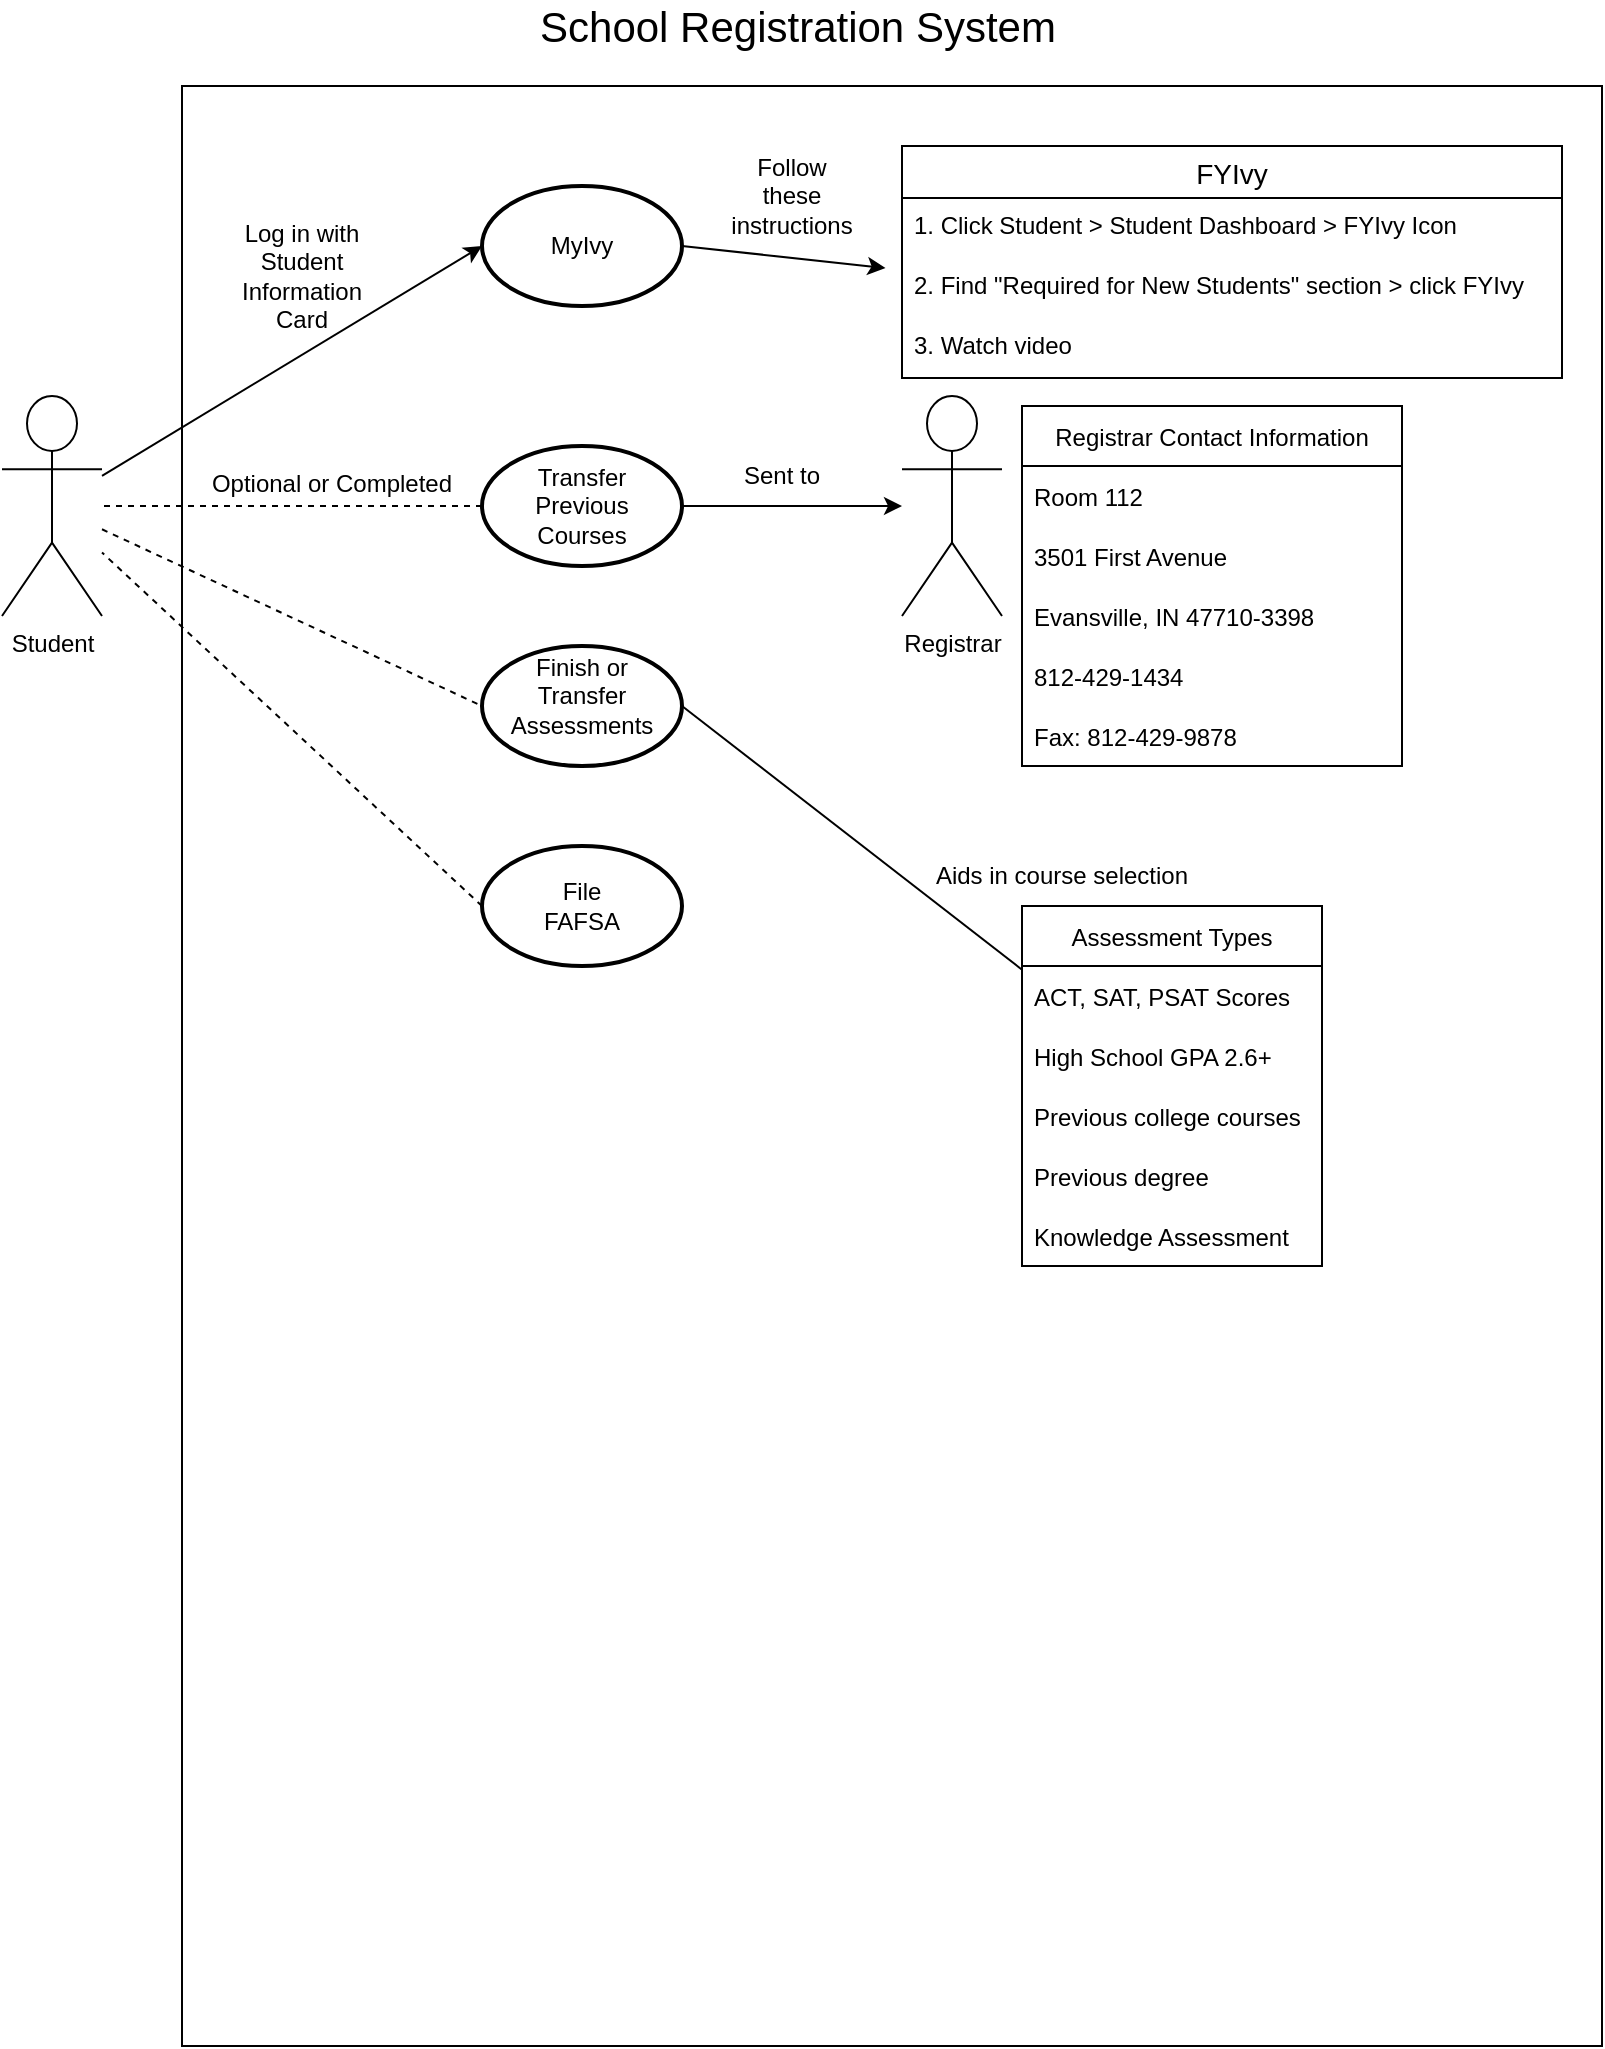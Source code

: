 <mxfile version="16.5.3" type="github">
  <diagram id="6IyN1yxz_EUKU6p1L3d3" name="Page-1">
    <mxGraphModel dx="1198" dy="611" grid="1" gridSize="10" guides="1" tooltips="1" connect="1" arrows="1" fold="1" page="1" pageScale="1" pageWidth="850" pageHeight="1100" math="0" shadow="0">
      <root>
        <mxCell id="0" />
        <mxCell id="1" parent="0" />
        <mxCell id="bC9mAllne671p5dbn9rO-3" value="" style="rounded=0;whiteSpace=wrap;html=1;" parent="1" vertex="1">
          <mxGeometry x="120" y="70" width="710" height="980" as="geometry" />
        </mxCell>
        <mxCell id="bC9mAllne671p5dbn9rO-5" value="Student" style="shape=umlActor;verticalLabelPosition=bottom;labelBackgroundColor=#ffffff;verticalAlign=top;html=1;outlineConnect=0;" parent="1" vertex="1">
          <mxGeometry x="30" y="225" width="50" height="110" as="geometry" />
        </mxCell>
        <mxCell id="bC9mAllne671p5dbn9rO-13" value="Registrar" style="shape=umlActor;verticalLabelPosition=bottom;labelBackgroundColor=#ffffff;verticalAlign=top;html=1;outlineConnect=0;" parent="1" vertex="1">
          <mxGeometry x="480" y="225" width="50" height="110" as="geometry" />
        </mxCell>
        <mxCell id="XLtC2qS3hwPV-j5Zmhv8-2" value="School Registration System" style="text;html=1;strokeColor=none;fillColor=none;align=center;verticalAlign=middle;whiteSpace=wrap;rounded=0;fontSize=21;" parent="1" vertex="1">
          <mxGeometry x="248" y="30" width="360" height="20" as="geometry" />
        </mxCell>
        <mxCell id="gSO6hqMrZtGCwGLNFeWU-51" value="" style="strokeWidth=2;html=1;shape=mxgraph.flowchart.start_1;whiteSpace=wrap;" vertex="1" parent="1">
          <mxGeometry x="270" y="120" width="100" height="60" as="geometry" />
        </mxCell>
        <mxCell id="gSO6hqMrZtGCwGLNFeWU-52" value="MyIvy" style="text;html=1;strokeColor=none;fillColor=none;align=center;verticalAlign=middle;whiteSpace=wrap;rounded=0;" vertex="1" parent="1">
          <mxGeometry x="290" y="135" width="60" height="30" as="geometry" />
        </mxCell>
        <mxCell id="gSO6hqMrZtGCwGLNFeWU-53" value="" style="endArrow=classic;html=1;rounded=0;entryX=0;entryY=0.5;entryDx=0;entryDy=0;entryPerimeter=0;" edge="1" parent="1" source="bC9mAllne671p5dbn9rO-5" target="gSO6hqMrZtGCwGLNFeWU-51">
          <mxGeometry width="50" height="50" relative="1" as="geometry">
            <mxPoint x="160" y="150" as="sourcePoint" />
            <mxPoint x="210" y="100" as="targetPoint" />
          </mxGeometry>
        </mxCell>
        <mxCell id="gSO6hqMrZtGCwGLNFeWU-54" value="Log in with Student Information Card" style="text;html=1;strokeColor=none;fillColor=none;align=center;verticalAlign=middle;whiteSpace=wrap;rounded=0;" vertex="1" parent="1">
          <mxGeometry x="150" y="150" width="60" height="30" as="geometry" />
        </mxCell>
        <mxCell id="gSO6hqMrZtGCwGLNFeWU-55" value="FYIvy" style="swimlane;fontStyle=0;childLayout=stackLayout;horizontal=1;startSize=26;horizontalStack=0;resizeParent=1;resizeParentMax=0;resizeLast=0;collapsible=1;marginBottom=0;align=center;fontSize=14;" vertex="1" parent="1">
          <mxGeometry x="480" y="100" width="330" height="116" as="geometry" />
        </mxCell>
        <mxCell id="gSO6hqMrZtGCwGLNFeWU-56" value="1. Click Student &gt; Student Dashboard &gt; FYIvy Icon" style="text;strokeColor=none;fillColor=none;spacingLeft=4;spacingRight=4;overflow=hidden;rotatable=0;points=[[0,0.5],[1,0.5]];portConstraint=eastwest;fontSize=12;" vertex="1" parent="gSO6hqMrZtGCwGLNFeWU-55">
          <mxGeometry y="26" width="330" height="30" as="geometry" />
        </mxCell>
        <mxCell id="gSO6hqMrZtGCwGLNFeWU-57" value="2. Find &quot;Required for New Students&quot; section &gt; click FYIvy" style="text;strokeColor=none;fillColor=none;spacingLeft=4;spacingRight=4;overflow=hidden;rotatable=0;points=[[0,0.5],[1,0.5]];portConstraint=eastwest;fontSize=12;" vertex="1" parent="gSO6hqMrZtGCwGLNFeWU-55">
          <mxGeometry y="56" width="330" height="30" as="geometry" />
        </mxCell>
        <mxCell id="gSO6hqMrZtGCwGLNFeWU-58" value="3. Watch video" style="text;strokeColor=none;fillColor=none;spacingLeft=4;spacingRight=4;overflow=hidden;rotatable=0;points=[[0,0.5],[1,0.5]];portConstraint=eastwest;fontSize=12;" vertex="1" parent="gSO6hqMrZtGCwGLNFeWU-55">
          <mxGeometry y="86" width="330" height="30" as="geometry" />
        </mxCell>
        <mxCell id="gSO6hqMrZtGCwGLNFeWU-59" value="" style="endArrow=classic;html=1;rounded=0;exitX=1;exitY=0.5;exitDx=0;exitDy=0;exitPerimeter=0;entryX=-0.025;entryY=0.167;entryDx=0;entryDy=0;entryPerimeter=0;" edge="1" parent="1" source="gSO6hqMrZtGCwGLNFeWU-51" target="gSO6hqMrZtGCwGLNFeWU-57">
          <mxGeometry width="50" height="50" relative="1" as="geometry">
            <mxPoint x="400" y="165" as="sourcePoint" />
            <mxPoint x="450" y="115" as="targetPoint" />
            <Array as="points" />
          </mxGeometry>
        </mxCell>
        <mxCell id="gSO6hqMrZtGCwGLNFeWU-60" value="Follow these instructions" style="text;html=1;strokeColor=none;fillColor=none;align=center;verticalAlign=middle;whiteSpace=wrap;rounded=0;" vertex="1" parent="1">
          <mxGeometry x="395" y="110" width="60" height="30" as="geometry" />
        </mxCell>
        <mxCell id="gSO6hqMrZtGCwGLNFeWU-61" value="" style="strokeWidth=2;html=1;shape=mxgraph.flowchart.start_1;whiteSpace=wrap;" vertex="1" parent="1">
          <mxGeometry x="270" y="250" width="100" height="60" as="geometry" />
        </mxCell>
        <mxCell id="gSO6hqMrZtGCwGLNFeWU-62" value="Transfer Previous Courses" style="text;html=1;strokeColor=none;fillColor=none;align=center;verticalAlign=middle;whiteSpace=wrap;rounded=0;" vertex="1" parent="1">
          <mxGeometry x="290" y="265" width="60" height="30" as="geometry" />
        </mxCell>
        <mxCell id="gSO6hqMrZtGCwGLNFeWU-63" value="" style="endArrow=none;dashed=1;html=1;rounded=0;exitX=0;exitY=0.5;exitDx=0;exitDy=0;exitPerimeter=0;" edge="1" parent="1" source="gSO6hqMrZtGCwGLNFeWU-61" target="bC9mAllne671p5dbn9rO-5">
          <mxGeometry width="50" height="50" relative="1" as="geometry">
            <mxPoint x="150" y="230" as="sourcePoint" />
            <mxPoint x="200" y="180" as="targetPoint" />
          </mxGeometry>
        </mxCell>
        <mxCell id="gSO6hqMrZtGCwGLNFeWU-64" value="Optional or Completed" style="text;html=1;strokeColor=none;fillColor=none;align=center;verticalAlign=middle;whiteSpace=wrap;rounded=0;" vertex="1" parent="1">
          <mxGeometry x="130" y="254" width="130" height="30" as="geometry" />
        </mxCell>
        <mxCell id="gSO6hqMrZtGCwGLNFeWU-68" value="" style="endArrow=classic;html=1;rounded=0;exitX=1;exitY=0.5;exitDx=0;exitDy=0;exitPerimeter=0;" edge="1" parent="1" source="gSO6hqMrZtGCwGLNFeWU-61" target="bC9mAllne671p5dbn9rO-13">
          <mxGeometry width="50" height="50" relative="1" as="geometry">
            <mxPoint x="400" y="294" as="sourcePoint" />
            <mxPoint x="450" y="244" as="targetPoint" />
          </mxGeometry>
        </mxCell>
        <mxCell id="gSO6hqMrZtGCwGLNFeWU-69" value="Sent to" style="text;html=1;strokeColor=none;fillColor=none;align=center;verticalAlign=middle;whiteSpace=wrap;rounded=0;" vertex="1" parent="1">
          <mxGeometry x="390" y="250" width="60" height="30" as="geometry" />
        </mxCell>
        <mxCell id="gSO6hqMrZtGCwGLNFeWU-70" value="Registrar Contact Information" style="swimlane;fontStyle=0;childLayout=stackLayout;horizontal=1;startSize=30;horizontalStack=0;resizeParent=1;resizeParentMax=0;resizeLast=0;collapsible=1;marginBottom=0;" vertex="1" parent="1">
          <mxGeometry x="540" y="230" width="190" height="180" as="geometry" />
        </mxCell>
        <mxCell id="gSO6hqMrZtGCwGLNFeWU-71" value="Room 112" style="text;strokeColor=none;fillColor=none;align=left;verticalAlign=middle;spacingLeft=4;spacingRight=4;overflow=hidden;points=[[0,0.5],[1,0.5]];portConstraint=eastwest;rotatable=0;" vertex="1" parent="gSO6hqMrZtGCwGLNFeWU-70">
          <mxGeometry y="30" width="190" height="30" as="geometry" />
        </mxCell>
        <mxCell id="gSO6hqMrZtGCwGLNFeWU-72" value="3501 First Avenue" style="text;strokeColor=none;fillColor=none;align=left;verticalAlign=middle;spacingLeft=4;spacingRight=4;overflow=hidden;points=[[0,0.5],[1,0.5]];portConstraint=eastwest;rotatable=0;" vertex="1" parent="gSO6hqMrZtGCwGLNFeWU-70">
          <mxGeometry y="60" width="190" height="30" as="geometry" />
        </mxCell>
        <mxCell id="gSO6hqMrZtGCwGLNFeWU-73" value="Evansville, IN 47710-3398" style="text;strokeColor=none;fillColor=none;align=left;verticalAlign=middle;spacingLeft=4;spacingRight=4;overflow=hidden;points=[[0,0.5],[1,0.5]];portConstraint=eastwest;rotatable=0;" vertex="1" parent="gSO6hqMrZtGCwGLNFeWU-70">
          <mxGeometry y="90" width="190" height="30" as="geometry" />
        </mxCell>
        <mxCell id="gSO6hqMrZtGCwGLNFeWU-74" value="812-429-1434" style="text;strokeColor=none;fillColor=none;align=left;verticalAlign=middle;spacingLeft=4;spacingRight=4;overflow=hidden;points=[[0,0.5],[1,0.5]];portConstraint=eastwest;rotatable=0;" vertex="1" parent="gSO6hqMrZtGCwGLNFeWU-70">
          <mxGeometry y="120" width="190" height="30" as="geometry" />
        </mxCell>
        <mxCell id="gSO6hqMrZtGCwGLNFeWU-75" value="Fax: 812-429-9878" style="text;strokeColor=none;fillColor=none;align=left;verticalAlign=middle;spacingLeft=4;spacingRight=4;overflow=hidden;points=[[0,0.5],[1,0.5]];portConstraint=eastwest;rotatable=0;" vertex="1" parent="gSO6hqMrZtGCwGLNFeWU-70">
          <mxGeometry y="150" width="190" height="30" as="geometry" />
        </mxCell>
        <mxCell id="gSO6hqMrZtGCwGLNFeWU-76" value="" style="endArrow=none;dashed=1;html=1;rounded=0;entryX=0;entryY=0.5;entryDx=0;entryDy=0;entryPerimeter=0;" edge="1" parent="1" source="bC9mAllne671p5dbn9rO-5" target="gSO6hqMrZtGCwGLNFeWU-77">
          <mxGeometry width="50" height="50" relative="1" as="geometry">
            <mxPoint x="270" y="440" as="sourcePoint" />
            <mxPoint x="320" y="390" as="targetPoint" />
          </mxGeometry>
        </mxCell>
        <mxCell id="gSO6hqMrZtGCwGLNFeWU-77" value="" style="strokeWidth=2;html=1;shape=mxgraph.flowchart.start_1;whiteSpace=wrap;" vertex="1" parent="1">
          <mxGeometry x="270" y="350" width="100" height="60" as="geometry" />
        </mxCell>
        <mxCell id="gSO6hqMrZtGCwGLNFeWU-78" value="Finish or Transfer Assessments" style="text;html=1;strokeColor=none;fillColor=none;align=center;verticalAlign=middle;whiteSpace=wrap;rounded=0;" vertex="1" parent="1">
          <mxGeometry x="290" y="360" width="60" height="30" as="geometry" />
        </mxCell>
        <mxCell id="gSO6hqMrZtGCwGLNFeWU-79" value="Assessment Types" style="swimlane;fontStyle=0;childLayout=stackLayout;horizontal=1;startSize=30;horizontalStack=0;resizeParent=1;resizeParentMax=0;resizeLast=0;collapsible=1;marginBottom=0;" vertex="1" parent="1">
          <mxGeometry x="540" y="480" width="150" height="180" as="geometry" />
        </mxCell>
        <mxCell id="gSO6hqMrZtGCwGLNFeWU-80" value="ACT, SAT, PSAT Scores" style="text;strokeColor=none;fillColor=none;align=left;verticalAlign=middle;spacingLeft=4;spacingRight=4;overflow=hidden;points=[[0,0.5],[1,0.5]];portConstraint=eastwest;rotatable=0;" vertex="1" parent="gSO6hqMrZtGCwGLNFeWU-79">
          <mxGeometry y="30" width="150" height="30" as="geometry" />
        </mxCell>
        <mxCell id="gSO6hqMrZtGCwGLNFeWU-81" value="High School GPA 2.6+" style="text;strokeColor=none;fillColor=none;align=left;verticalAlign=middle;spacingLeft=4;spacingRight=4;overflow=hidden;points=[[0,0.5],[1,0.5]];portConstraint=eastwest;rotatable=0;" vertex="1" parent="gSO6hqMrZtGCwGLNFeWU-79">
          <mxGeometry y="60" width="150" height="30" as="geometry" />
        </mxCell>
        <mxCell id="gSO6hqMrZtGCwGLNFeWU-82" value="Previous college courses " style="text;strokeColor=none;fillColor=none;align=left;verticalAlign=middle;spacingLeft=4;spacingRight=4;overflow=hidden;points=[[0,0.5],[1,0.5]];portConstraint=eastwest;rotatable=0;" vertex="1" parent="gSO6hqMrZtGCwGLNFeWU-79">
          <mxGeometry y="90" width="150" height="30" as="geometry" />
        </mxCell>
        <mxCell id="gSO6hqMrZtGCwGLNFeWU-88" value="Previous degree" style="text;strokeColor=none;fillColor=none;align=left;verticalAlign=middle;spacingLeft=4;spacingRight=4;overflow=hidden;points=[[0,0.5],[1,0.5]];portConstraint=eastwest;rotatable=0;" vertex="1" parent="gSO6hqMrZtGCwGLNFeWU-79">
          <mxGeometry y="120" width="150" height="30" as="geometry" />
        </mxCell>
        <mxCell id="gSO6hqMrZtGCwGLNFeWU-89" value="Knowledge Assessment" style="text;strokeColor=none;fillColor=none;align=left;verticalAlign=middle;spacingLeft=4;spacingRight=4;overflow=hidden;points=[[0,0.5],[1,0.5]];portConstraint=eastwest;rotatable=0;" vertex="1" parent="gSO6hqMrZtGCwGLNFeWU-79">
          <mxGeometry y="150" width="150" height="30" as="geometry" />
        </mxCell>
        <mxCell id="gSO6hqMrZtGCwGLNFeWU-83" value="" style="endArrow=none;html=1;rounded=0;entryX=1;entryY=0.5;entryDx=0;entryDy=0;entryPerimeter=0;" edge="1" parent="1" source="gSO6hqMrZtGCwGLNFeWU-79" target="gSO6hqMrZtGCwGLNFeWU-77">
          <mxGeometry width="50" height="50" relative="1" as="geometry">
            <mxPoint x="360" y="460" as="sourcePoint" />
            <mxPoint x="410" y="410" as="targetPoint" />
          </mxGeometry>
        </mxCell>
        <mxCell id="gSO6hqMrZtGCwGLNFeWU-90" value="Aids in course selection" style="text;html=1;strokeColor=none;fillColor=none;align=center;verticalAlign=middle;whiteSpace=wrap;rounded=0;" vertex="1" parent="1">
          <mxGeometry x="480" y="450" width="160" height="30" as="geometry" />
        </mxCell>
        <mxCell id="gSO6hqMrZtGCwGLNFeWU-91" value="" style="strokeWidth=2;html=1;shape=mxgraph.flowchart.start_1;whiteSpace=wrap;" vertex="1" parent="1">
          <mxGeometry x="270" y="450" width="100" height="60" as="geometry" />
        </mxCell>
        <mxCell id="gSO6hqMrZtGCwGLNFeWU-92" value="File FAFSA" style="text;html=1;strokeColor=none;fillColor=none;align=center;verticalAlign=middle;whiteSpace=wrap;rounded=0;" vertex="1" parent="1">
          <mxGeometry x="290" y="465" width="60" height="30" as="geometry" />
        </mxCell>
        <mxCell id="gSO6hqMrZtGCwGLNFeWU-93" value="" style="endArrow=none;dashed=1;html=1;rounded=0;exitX=0;exitY=0.5;exitDx=0;exitDy=0;exitPerimeter=0;" edge="1" parent="1" source="gSO6hqMrZtGCwGLNFeWU-91" target="bC9mAllne671p5dbn9rO-5">
          <mxGeometry width="50" height="50" relative="1" as="geometry">
            <mxPoint x="170" y="465" as="sourcePoint" />
            <mxPoint x="220" y="415" as="targetPoint" />
            <Array as="points" />
          </mxGeometry>
        </mxCell>
      </root>
    </mxGraphModel>
  </diagram>
</mxfile>
